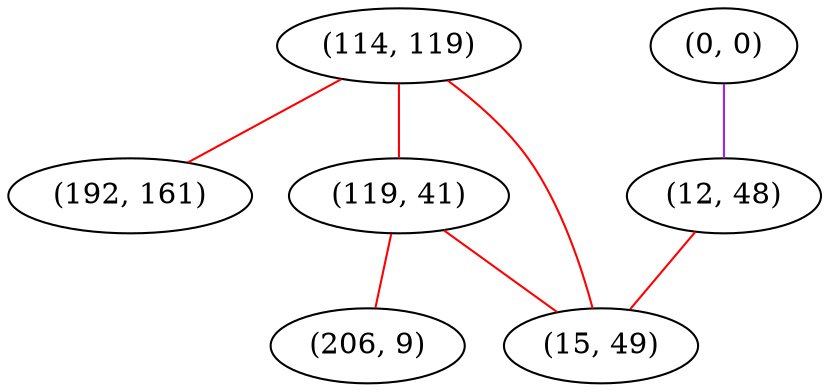 graph "" {
"(114, 119)";
"(192, 161)";
"(0, 0)";
"(119, 41)";
"(12, 48)";
"(206, 9)";
"(15, 49)";
"(114, 119)" -- "(192, 161)"  [color=red, key=0, weight=1];
"(114, 119)" -- "(119, 41)"  [color=red, key=0, weight=1];
"(114, 119)" -- "(15, 49)"  [color=red, key=0, weight=1];
"(0, 0)" -- "(12, 48)"  [color=purple, key=0, weight=4];
"(119, 41)" -- "(206, 9)"  [color=red, key=0, weight=1];
"(119, 41)" -- "(15, 49)"  [color=red, key=0, weight=1];
"(12, 48)" -- "(15, 49)"  [color=red, key=0, weight=1];
}
